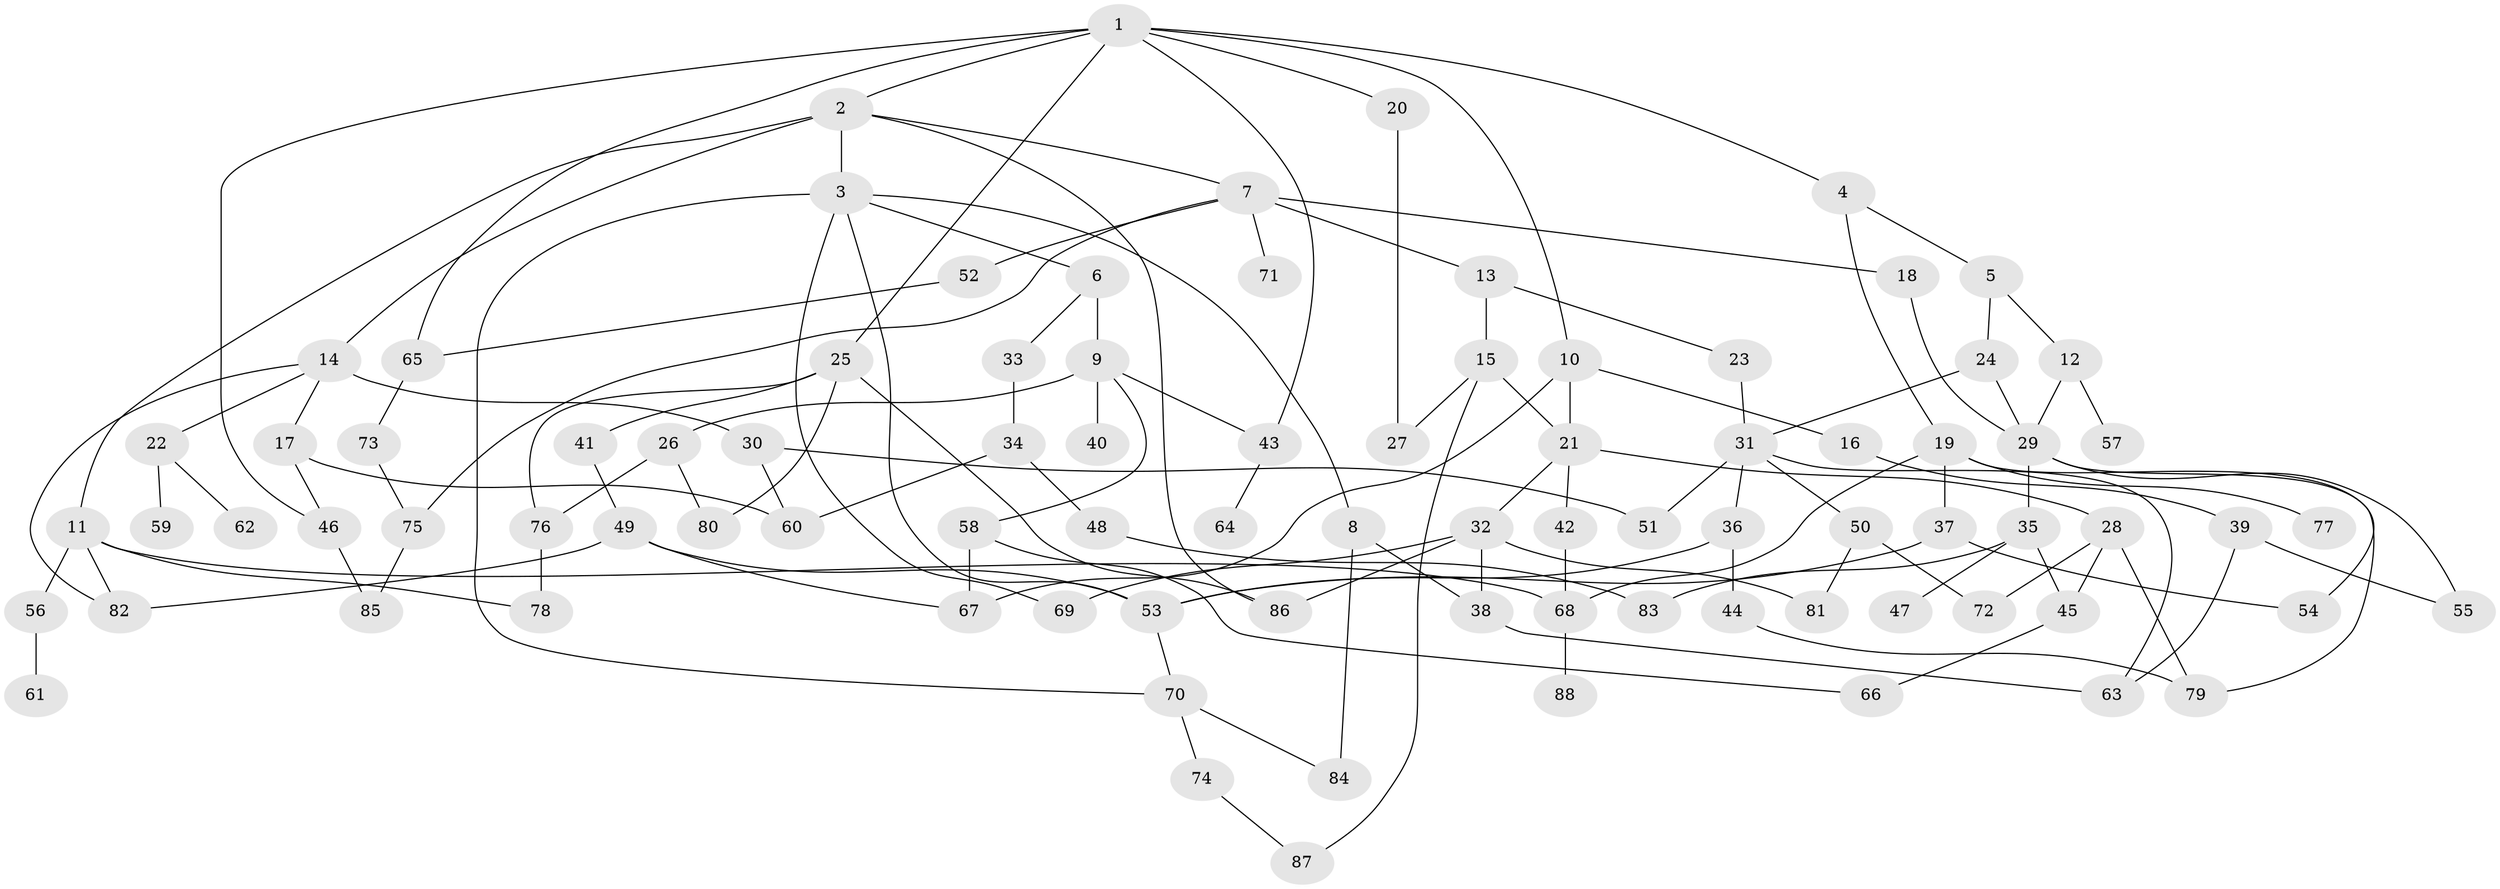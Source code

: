 // Generated by graph-tools (version 1.1) at 2025/49/03/09/25 03:49:17]
// undirected, 88 vertices, 130 edges
graph export_dot {
graph [start="1"]
  node [color=gray90,style=filled];
  1;
  2;
  3;
  4;
  5;
  6;
  7;
  8;
  9;
  10;
  11;
  12;
  13;
  14;
  15;
  16;
  17;
  18;
  19;
  20;
  21;
  22;
  23;
  24;
  25;
  26;
  27;
  28;
  29;
  30;
  31;
  32;
  33;
  34;
  35;
  36;
  37;
  38;
  39;
  40;
  41;
  42;
  43;
  44;
  45;
  46;
  47;
  48;
  49;
  50;
  51;
  52;
  53;
  54;
  55;
  56;
  57;
  58;
  59;
  60;
  61;
  62;
  63;
  64;
  65;
  66;
  67;
  68;
  69;
  70;
  71;
  72;
  73;
  74;
  75;
  76;
  77;
  78;
  79;
  80;
  81;
  82;
  83;
  84;
  85;
  86;
  87;
  88;
  1 -- 2;
  1 -- 4;
  1 -- 10;
  1 -- 20;
  1 -- 25;
  1 -- 43;
  1 -- 46;
  1 -- 65;
  2 -- 3;
  2 -- 7;
  2 -- 11;
  2 -- 14;
  2 -- 86;
  3 -- 6;
  3 -- 8;
  3 -- 53;
  3 -- 70;
  3 -- 69;
  4 -- 5;
  4 -- 19;
  5 -- 12;
  5 -- 24;
  6 -- 9;
  6 -- 33;
  7 -- 13;
  7 -- 18;
  7 -- 52;
  7 -- 71;
  7 -- 75;
  8 -- 38;
  8 -- 84;
  9 -- 26;
  9 -- 40;
  9 -- 58;
  9 -- 43;
  10 -- 16;
  10 -- 67;
  10 -- 21;
  11 -- 56;
  11 -- 78;
  11 -- 82;
  11 -- 68;
  12 -- 57;
  12 -- 29;
  13 -- 15;
  13 -- 23;
  14 -- 17;
  14 -- 22;
  14 -- 30;
  14 -- 82;
  15 -- 21;
  15 -- 87;
  15 -- 27;
  16 -- 39;
  17 -- 46;
  17 -- 60;
  18 -- 29;
  19 -- 37;
  19 -- 77;
  19 -- 79;
  19 -- 68;
  20 -- 27;
  21 -- 28;
  21 -- 32;
  21 -- 42;
  22 -- 59;
  22 -- 62;
  23 -- 31;
  24 -- 29;
  24 -- 31;
  25 -- 41;
  25 -- 80;
  25 -- 86;
  25 -- 76;
  26 -- 76;
  26 -- 80;
  28 -- 72;
  28 -- 45;
  28 -- 79;
  29 -- 35;
  29 -- 54;
  29 -- 55;
  30 -- 60;
  30 -- 51;
  31 -- 36;
  31 -- 50;
  31 -- 51;
  31 -- 63;
  32 -- 69;
  32 -- 81;
  32 -- 38;
  32 -- 86;
  33 -- 34;
  34 -- 48;
  34 -- 60;
  35 -- 45;
  35 -- 47;
  35 -- 83;
  36 -- 44;
  36 -- 53;
  37 -- 54;
  37 -- 53;
  38 -- 63;
  39 -- 55;
  39 -- 63;
  41 -- 49;
  42 -- 68;
  43 -- 64;
  44 -- 79;
  45 -- 66;
  46 -- 85;
  48 -- 83;
  49 -- 82;
  49 -- 67;
  49 -- 53;
  50 -- 81;
  50 -- 72;
  52 -- 65;
  53 -- 70;
  56 -- 61;
  58 -- 66;
  58 -- 67;
  65 -- 73;
  68 -- 88;
  70 -- 74;
  70 -- 84;
  73 -- 75;
  74 -- 87;
  75 -- 85;
  76 -- 78;
}
